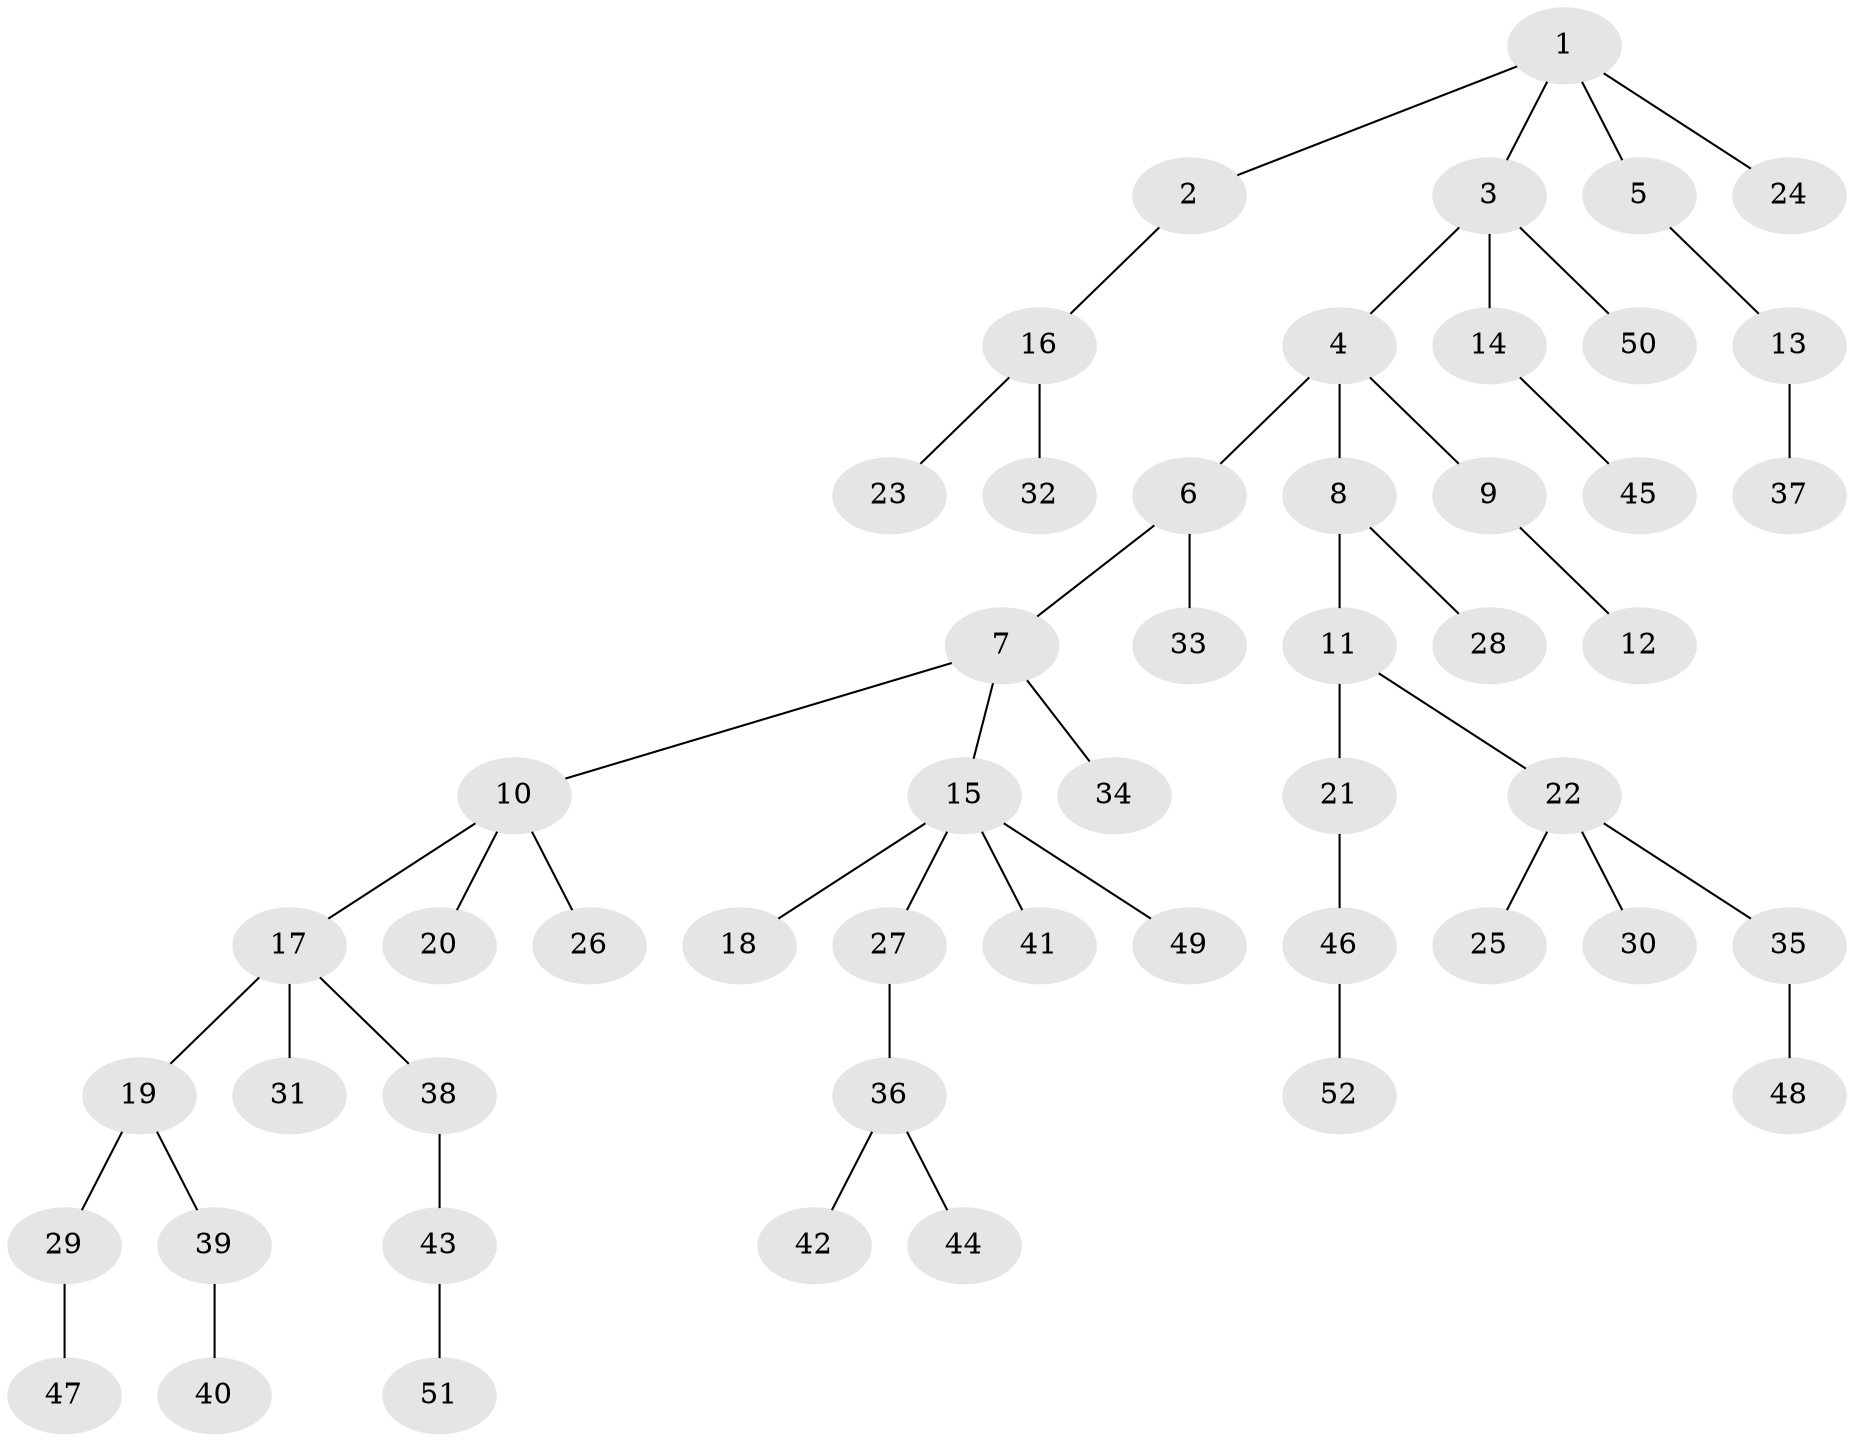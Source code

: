 // Generated by graph-tools (version 1.1) at 2025/36/03/09/25 02:36:36]
// undirected, 52 vertices, 51 edges
graph export_dot {
graph [start="1"]
  node [color=gray90,style=filled];
  1;
  2;
  3;
  4;
  5;
  6;
  7;
  8;
  9;
  10;
  11;
  12;
  13;
  14;
  15;
  16;
  17;
  18;
  19;
  20;
  21;
  22;
  23;
  24;
  25;
  26;
  27;
  28;
  29;
  30;
  31;
  32;
  33;
  34;
  35;
  36;
  37;
  38;
  39;
  40;
  41;
  42;
  43;
  44;
  45;
  46;
  47;
  48;
  49;
  50;
  51;
  52;
  1 -- 2;
  1 -- 3;
  1 -- 5;
  1 -- 24;
  2 -- 16;
  3 -- 4;
  3 -- 14;
  3 -- 50;
  4 -- 6;
  4 -- 8;
  4 -- 9;
  5 -- 13;
  6 -- 7;
  6 -- 33;
  7 -- 10;
  7 -- 15;
  7 -- 34;
  8 -- 11;
  8 -- 28;
  9 -- 12;
  10 -- 17;
  10 -- 20;
  10 -- 26;
  11 -- 21;
  11 -- 22;
  13 -- 37;
  14 -- 45;
  15 -- 18;
  15 -- 27;
  15 -- 41;
  15 -- 49;
  16 -- 23;
  16 -- 32;
  17 -- 19;
  17 -- 31;
  17 -- 38;
  19 -- 29;
  19 -- 39;
  21 -- 46;
  22 -- 25;
  22 -- 30;
  22 -- 35;
  27 -- 36;
  29 -- 47;
  35 -- 48;
  36 -- 42;
  36 -- 44;
  38 -- 43;
  39 -- 40;
  43 -- 51;
  46 -- 52;
}
